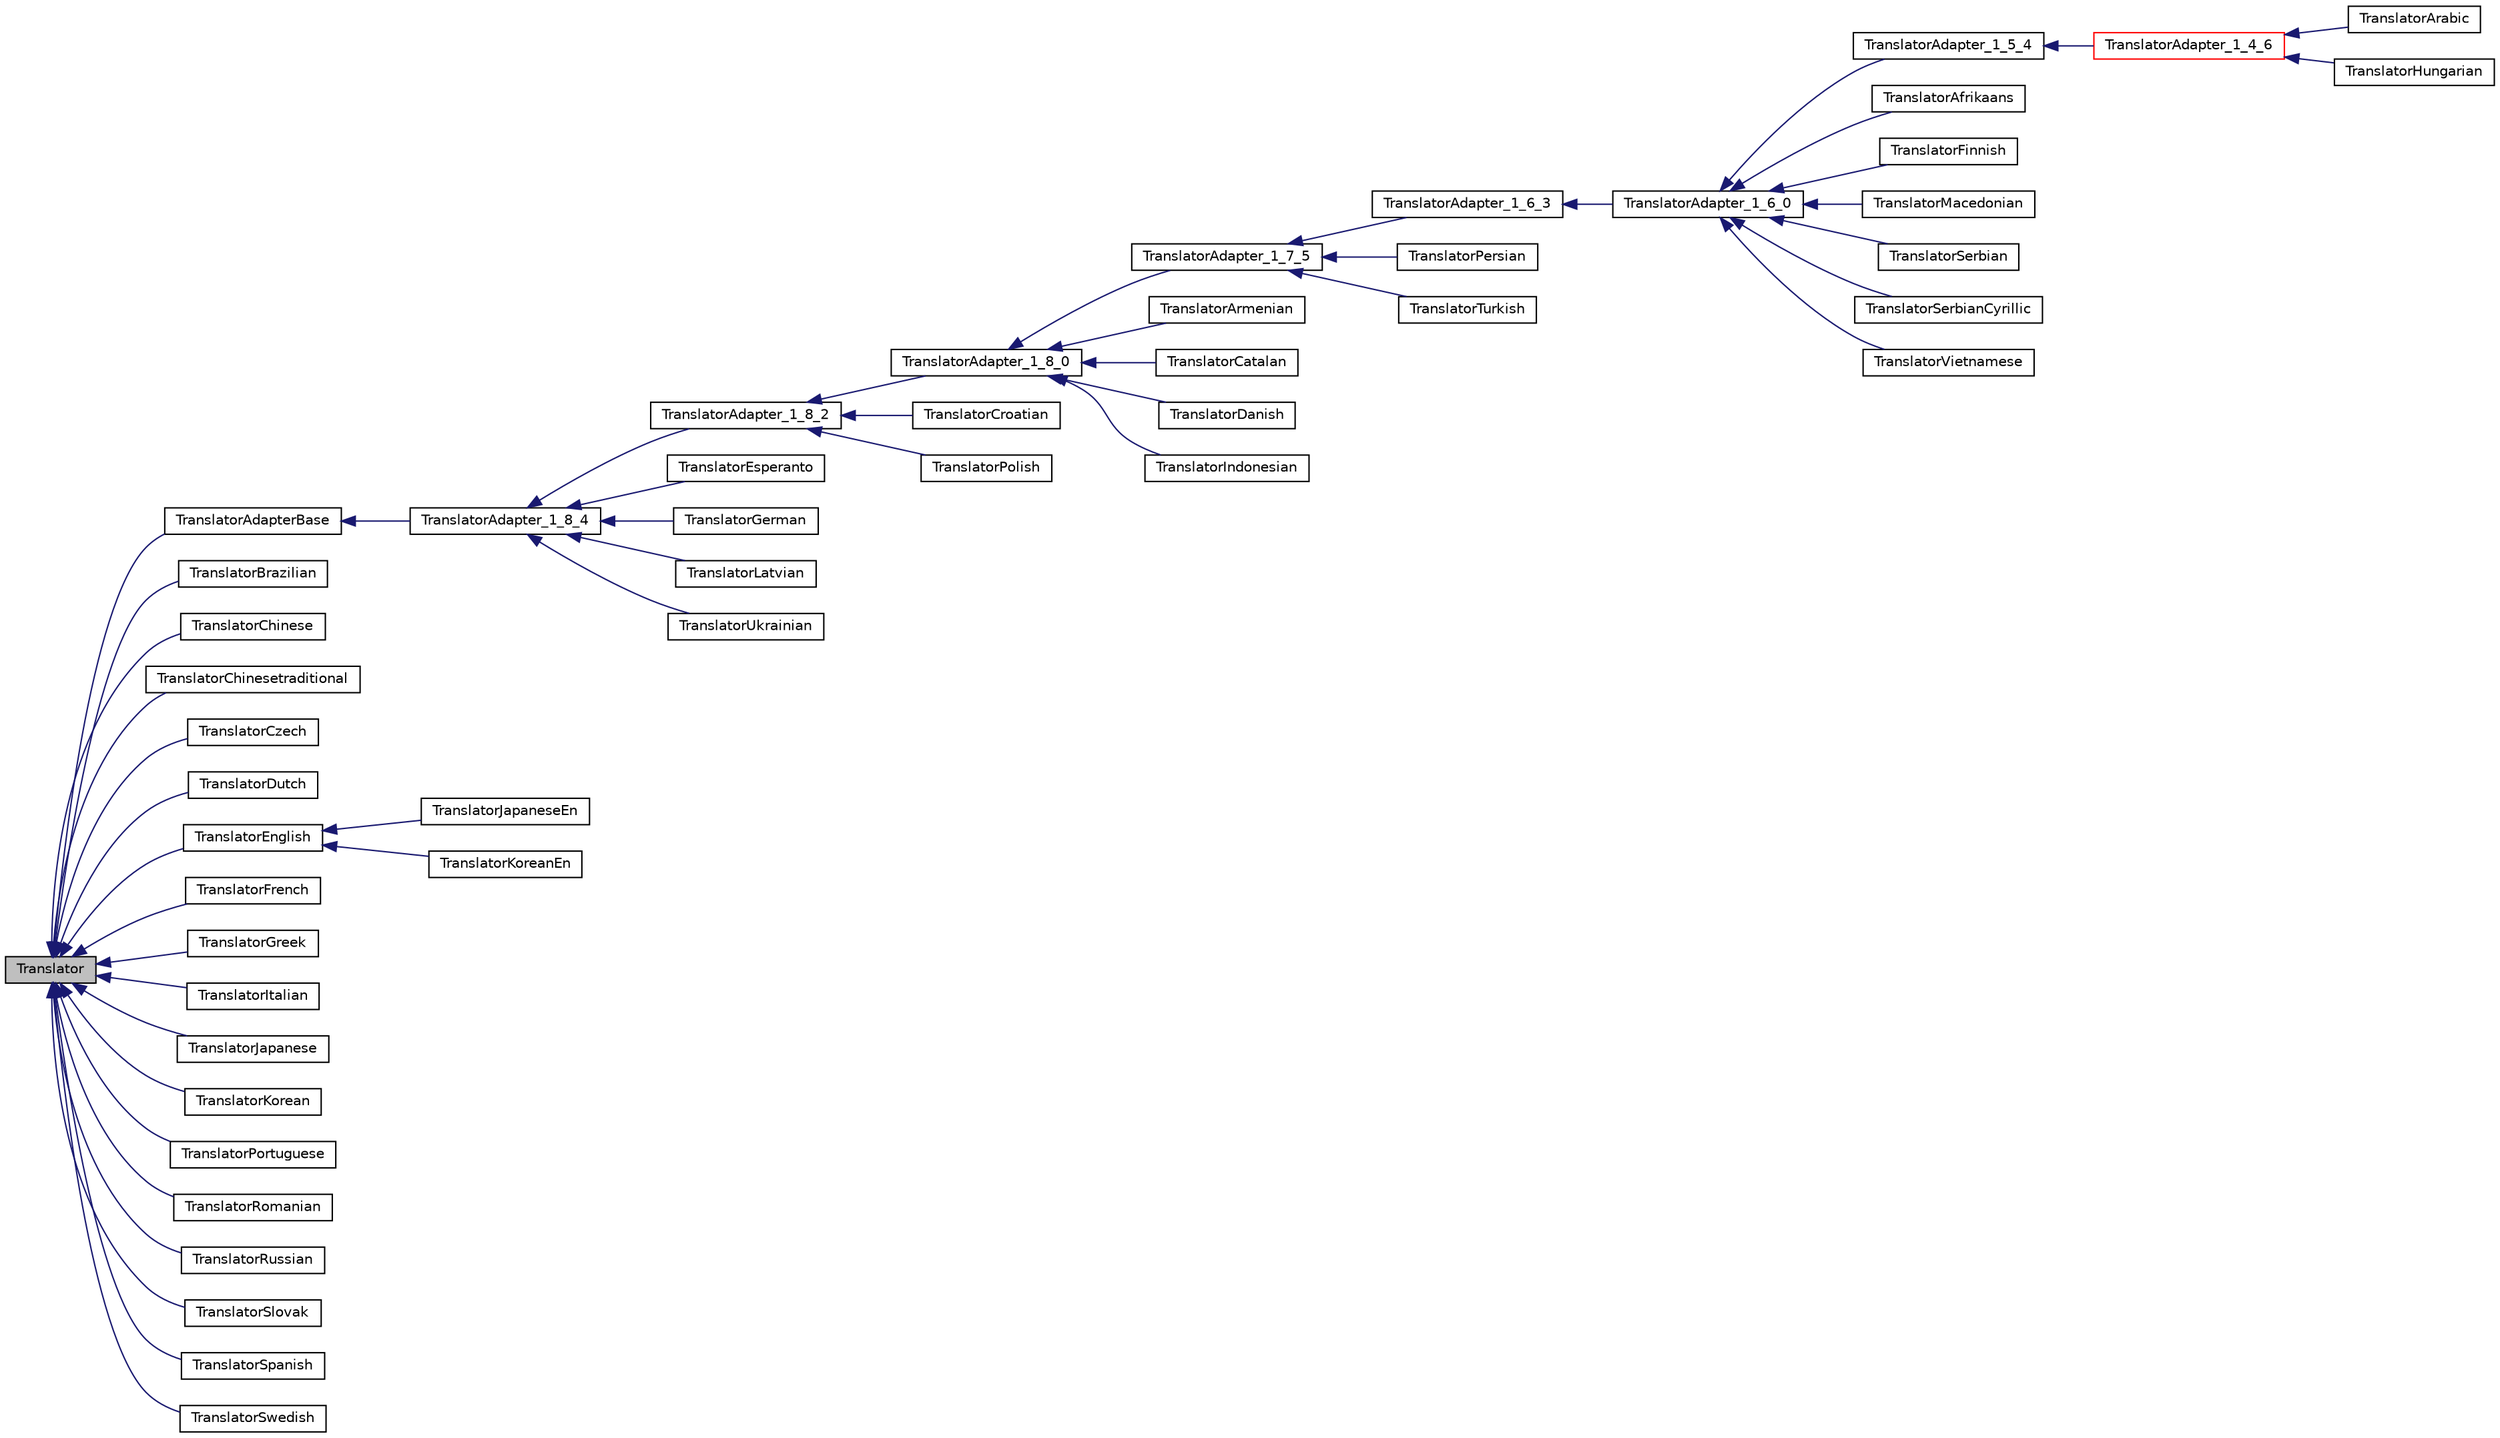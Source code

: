digraph "Translator"
{
 // INTERACTIVE_SVG=YES
  edge [fontname="Helvetica",fontsize="10",labelfontname="Helvetica",labelfontsize="10"];
  node [fontname="Helvetica",fontsize="10",shape=record];
  rankdir="LR";
  Node0 [label="Translator",height=0.2,width=0.4,color="black", fillcolor="grey75", style="filled", fontcolor="black"];
  Node0 -> Node1 [dir="back",color="midnightblue",fontsize="10",style="solid",fontname="Helvetica"];
  Node1 [label="TranslatorAdapterBase",height=0.2,width=0.4,color="black", fillcolor="white", style="filled",URL="$db/d6c/class_translator_adapter_base.html",tooltip="Base of the translator adapter tree. "];
  Node1 -> Node2 [dir="back",color="midnightblue",fontsize="10",style="solid",fontname="Helvetica"];
  Node2 [label="TranslatorAdapter_1_8_4",height=0.2,width=0.4,color="black", fillcolor="white", style="filled",URL="$de/d2f/class_translator_adapter__1__8__4.html"];
  Node2 -> Node3 [dir="back",color="midnightblue",fontsize="10",style="solid",fontname="Helvetica"];
  Node3 [label="TranslatorAdapter_1_8_2",height=0.2,width=0.4,color="black", fillcolor="white", style="filled",URL="$d2/d75/class_translator_adapter__1__8__2.html"];
  Node3 -> Node4 [dir="back",color="midnightblue",fontsize="10",style="solid",fontname="Helvetica"];
  Node4 [label="TranslatorAdapter_1_8_0",height=0.2,width=0.4,color="black", fillcolor="white", style="filled",URL="$de/d49/class_translator_adapter__1__8__0.html",tooltip="Adapter class for languages that only contain translations up to version 1.8.0. "];
  Node4 -> Node5 [dir="back",color="midnightblue",fontsize="10",style="solid",fontname="Helvetica"];
  Node5 [label="TranslatorAdapter_1_7_5",height=0.2,width=0.4,color="black", fillcolor="white", style="filled",URL="$da/d24/class_translator_adapter__1__7__5.html",tooltip="Adapter class for languages that only contain translations up to version 1.7.5. "];
  Node5 -> Node6 [dir="back",color="midnightblue",fontsize="10",style="solid",fontname="Helvetica"];
  Node6 [label="TranslatorAdapter_1_6_3",height=0.2,width=0.4,color="black", fillcolor="white", style="filled",URL="$d7/d29/class_translator_adapter__1__6__3.html",tooltip="Adapter class for languages that only contain translations up to version 1.6.3. "];
  Node6 -> Node7 [dir="back",color="midnightblue",fontsize="10",style="solid",fontname="Helvetica"];
  Node7 [label="TranslatorAdapter_1_6_0",height=0.2,width=0.4,color="black", fillcolor="white", style="filled",URL="$d3/da1/class_translator_adapter__1__6__0.html",tooltip="Adapter class for languages that only contain translations up to version 1.6.0. "];
  Node7 -> Node8 [dir="back",color="midnightblue",fontsize="10",style="solid",fontname="Helvetica"];
  Node8 [label="TranslatorAdapter_1_5_4",height=0.2,width=0.4,color="black", fillcolor="white", style="filled",URL="$df/dc7/class_translator_adapter__1__5__4.html",tooltip="Adapter class for languages that only contain translations up to version 1.5.4. "];
  Node8 -> Node9 [dir="back",color="midnightblue",fontsize="10",style="solid",fontname="Helvetica"];
  Node9 [label="TranslatorAdapter_1_4_6",height=0.2,width=0.4,color="red", fillcolor="white", style="filled",URL="$d4/d2b/class_translator_adapter__1__4__6.html",tooltip="Adapter class for languages that only contain translations up to version 1.4.6. "];
  Node9 -> Node10 [dir="back",color="midnightblue",fontsize="10",style="solid",fontname="Helvetica"];
  Node10 [label="TranslatorArabic",height=0.2,width=0.4,color="black", fillcolor="white", style="filled",URL="$d3/de9/class_translator_arabic.html"];
  Node9 -> Node11 [dir="back",color="midnightblue",fontsize="10",style="solid",fontname="Helvetica"];
  Node11 [label="TranslatorHungarian",height=0.2,width=0.4,color="black", fillcolor="white", style="filled",URL="$db/d5f/class_translator_hungarian.html"];
  Node7 -> Node15 [dir="back",color="midnightblue",fontsize="10",style="solid",fontname="Helvetica"];
  Node15 [label="TranslatorAfrikaans",height=0.2,width=0.4,color="black", fillcolor="white", style="filled",URL="$d3/d65/class_translator_afrikaans.html"];
  Node7 -> Node16 [dir="back",color="midnightblue",fontsize="10",style="solid",fontname="Helvetica"];
  Node16 [label="TranslatorFinnish",height=0.2,width=0.4,color="black", fillcolor="white", style="filled",URL="$de/df7/class_translator_finnish.html"];
  Node7 -> Node17 [dir="back",color="midnightblue",fontsize="10",style="solid",fontname="Helvetica"];
  Node17 [label="TranslatorMacedonian",height=0.2,width=0.4,color="black", fillcolor="white", style="filled",URL="$d9/ddf/class_translator_macedonian.html"];
  Node7 -> Node18 [dir="back",color="midnightblue",fontsize="10",style="solid",fontname="Helvetica"];
  Node18 [label="TranslatorSerbian",height=0.2,width=0.4,color="black", fillcolor="white", style="filled",URL="$d5/d0a/class_translator_serbian.html"];
  Node7 -> Node19 [dir="back",color="midnightblue",fontsize="10",style="solid",fontname="Helvetica"];
  Node19 [label="TranslatorSerbianCyrillic",height=0.2,width=0.4,color="black", fillcolor="white", style="filled",URL="$dc/d03/class_translator_serbian_cyrillic.html"];
  Node7 -> Node20 [dir="back",color="midnightblue",fontsize="10",style="solid",fontname="Helvetica"];
  Node20 [label="TranslatorVietnamese",height=0.2,width=0.4,color="black", fillcolor="white", style="filled",URL="$df/d20/class_translator_vietnamese.html"];
  Node5 -> Node21 [dir="back",color="midnightblue",fontsize="10",style="solid",fontname="Helvetica"];
  Node21 [label="TranslatorPersian",height=0.2,width=0.4,color="black", fillcolor="white", style="filled",URL="$d5/d43/class_translator_persian.html"];
  Node5 -> Node22 [dir="back",color="midnightblue",fontsize="10",style="solid",fontname="Helvetica"];
  Node22 [label="TranslatorTurkish",height=0.2,width=0.4,color="black", fillcolor="white", style="filled",URL="$dd/d80/class_translator_turkish.html"];
  Node4 -> Node23 [dir="back",color="midnightblue",fontsize="10",style="solid",fontname="Helvetica"];
  Node23 [label="TranslatorArmenian",height=0.2,width=0.4,color="black", fillcolor="white", style="filled",URL="$da/db8/class_translator_armenian.html"];
  Node4 -> Node24 [dir="back",color="midnightblue",fontsize="10",style="solid",fontname="Helvetica"];
  Node24 [label="TranslatorCatalan",height=0.2,width=0.4,color="black", fillcolor="white", style="filled",URL="$d9/dc1/class_translator_catalan.html"];
  Node4 -> Node25 [dir="back",color="midnightblue",fontsize="10",style="solid",fontname="Helvetica"];
  Node25 [label="TranslatorDanish",height=0.2,width=0.4,color="black", fillcolor="white", style="filled",URL="$d7/d21/class_translator_danish.html"];
  Node4 -> Node26 [dir="back",color="midnightblue",fontsize="10",style="solid",fontname="Helvetica"];
  Node26 [label="TranslatorIndonesian",height=0.2,width=0.4,color="black", fillcolor="white", style="filled",URL="$df/dc8/class_translator_indonesian.html"];
  Node3 -> Node27 [dir="back",color="midnightblue",fontsize="10",style="solid",fontname="Helvetica"];
  Node27 [label="TranslatorCroatian",height=0.2,width=0.4,color="black", fillcolor="white", style="filled",URL="$d9/d82/class_translator_croatian.html"];
  Node3 -> Node28 [dir="back",color="midnightblue",fontsize="10",style="solid",fontname="Helvetica"];
  Node28 [label="TranslatorPolish",height=0.2,width=0.4,color="black", fillcolor="white", style="filled",URL="$de/d82/class_translator_polish.html"];
  Node2 -> Node29 [dir="back",color="midnightblue",fontsize="10",style="solid",fontname="Helvetica"];
  Node29 [label="TranslatorEsperanto",height=0.2,width=0.4,color="black", fillcolor="white", style="filled",URL="$d2/d07/class_translator_esperanto.html"];
  Node2 -> Node30 [dir="back",color="midnightblue",fontsize="10",style="solid",fontname="Helvetica"];
  Node30 [label="TranslatorGerman",height=0.2,width=0.4,color="black", fillcolor="white", style="filled",URL="$d6/d07/class_translator_german.html"];
  Node2 -> Node31 [dir="back",color="midnightblue",fontsize="10",style="solid",fontname="Helvetica"];
  Node31 [label="TranslatorLatvian",height=0.2,width=0.4,color="black", fillcolor="white", style="filled",URL="$d8/d83/class_translator_latvian.html"];
  Node2 -> Node32 [dir="back",color="midnightblue",fontsize="10",style="solid",fontname="Helvetica"];
  Node32 [label="TranslatorUkrainian",height=0.2,width=0.4,color="black", fillcolor="white", style="filled",URL="$d1/d56/class_translator_ukrainian.html"];
  Node0 -> Node33 [dir="back",color="midnightblue",fontsize="10",style="solid",fontname="Helvetica"];
  Node33 [label="TranslatorBrazilian",height=0.2,width=0.4,color="black", fillcolor="white", style="filled",URL="$d2/d4c/class_translator_brazilian.html"];
  Node0 -> Node34 [dir="back",color="midnightblue",fontsize="10",style="solid",fontname="Helvetica"];
  Node34 [label="TranslatorChinese",height=0.2,width=0.4,color="black", fillcolor="white", style="filled",URL="$d6/db6/class_translator_chinese.html"];
  Node0 -> Node35 [dir="back",color="midnightblue",fontsize="10",style="solid",fontname="Helvetica"];
  Node35 [label="TranslatorChinesetraditional",height=0.2,width=0.4,color="black", fillcolor="white", style="filled",URL="$dd/df6/class_translator_chinesetraditional.html"];
  Node0 -> Node36 [dir="back",color="midnightblue",fontsize="10",style="solid",fontname="Helvetica"];
  Node36 [label="TranslatorCzech",height=0.2,width=0.4,color="black", fillcolor="white", style="filled",URL="$dd/d8a/class_translator_czech.html"];
  Node0 -> Node37 [dir="back",color="midnightblue",fontsize="10",style="solid",fontname="Helvetica"];
  Node37 [label="TranslatorDutch",height=0.2,width=0.4,color="black", fillcolor="white", style="filled",URL="$d9/d1b/class_translator_dutch.html"];
  Node0 -> Node38 [dir="back",color="midnightblue",fontsize="10",style="solid",fontname="Helvetica"];
  Node38 [label="TranslatorEnglish",height=0.2,width=0.4,color="black", fillcolor="white", style="filled",URL="$d6/d78/class_translator_english.html"];
  Node38 -> Node39 [dir="back",color="midnightblue",fontsize="10",style="solid",fontname="Helvetica"];
  Node39 [label="TranslatorJapaneseEn",height=0.2,width=0.4,color="black", fillcolor="white", style="filled",URL="$d0/d16/class_translator_japanese_en.html"];
  Node38 -> Node40 [dir="back",color="midnightblue",fontsize="10",style="solid",fontname="Helvetica"];
  Node40 [label="TranslatorKoreanEn",height=0.2,width=0.4,color="black", fillcolor="white", style="filled",URL="$d0/d3a/class_translator_korean_en.html"];
  Node0 -> Node41 [dir="back",color="midnightblue",fontsize="10",style="solid",fontname="Helvetica"];
  Node41 [label="TranslatorFrench",height=0.2,width=0.4,color="black", fillcolor="white", style="filled",URL="$da/d1a/class_translator_french.html"];
  Node0 -> Node42 [dir="back",color="midnightblue",fontsize="10",style="solid",fontname="Helvetica"];
  Node42 [label="TranslatorGreek",height=0.2,width=0.4,color="black", fillcolor="white", style="filled",URL="$df/d75/class_translator_greek.html"];
  Node0 -> Node43 [dir="back",color="midnightblue",fontsize="10",style="solid",fontname="Helvetica"];
  Node43 [label="TranslatorItalian",height=0.2,width=0.4,color="black", fillcolor="white", style="filled",URL="$d2/df8/class_translator_italian.html"];
  Node0 -> Node44 [dir="back",color="midnightblue",fontsize="10",style="solid",fontname="Helvetica"];
  Node44 [label="TranslatorJapanese",height=0.2,width=0.4,color="black", fillcolor="white", style="filled",URL="$d1/d6a/class_translator_japanese.html"];
  Node0 -> Node45 [dir="back",color="midnightblue",fontsize="10",style="solid",fontname="Helvetica"];
  Node45 [label="TranslatorKorean",height=0.2,width=0.4,color="black", fillcolor="white", style="filled",URL="$db/dcc/class_translator_korean.html"];
  Node0 -> Node46 [dir="back",color="midnightblue",fontsize="10",style="solid",fontname="Helvetica"];
  Node46 [label="TranslatorPortuguese",height=0.2,width=0.4,color="black", fillcolor="white", style="filled",URL="$dc/df2/class_translator_portuguese.html"];
  Node0 -> Node47 [dir="back",color="midnightblue",fontsize="10",style="solid",fontname="Helvetica"];
  Node47 [label="TranslatorRomanian",height=0.2,width=0.4,color="black", fillcolor="white", style="filled",URL="$da/d32/class_translator_romanian.html"];
  Node0 -> Node48 [dir="back",color="midnightblue",fontsize="10",style="solid",fontname="Helvetica"];
  Node48 [label="TranslatorRussian",height=0.2,width=0.4,color="black", fillcolor="white", style="filled",URL="$d0/dab/class_translator_russian.html"];
  Node0 -> Node49 [dir="back",color="midnightblue",fontsize="10",style="solid",fontname="Helvetica"];
  Node49 [label="TranslatorSlovak",height=0.2,width=0.4,color="black", fillcolor="white", style="filled",URL="$d2/d53/class_translator_slovak.html"];
  Node0 -> Node50 [dir="back",color="midnightblue",fontsize="10",style="solid",fontname="Helvetica"];
  Node50 [label="TranslatorSpanish",height=0.2,width=0.4,color="black", fillcolor="white", style="filled",URL="$dc/d44/class_translator_spanish.html"];
  Node0 -> Node51 [dir="back",color="midnightblue",fontsize="10",style="solid",fontname="Helvetica"];
  Node51 [label="TranslatorSwedish",height=0.2,width=0.4,color="black", fillcolor="white", style="filled",URL="$d5/d5c/class_translator_swedish.html"];
}
